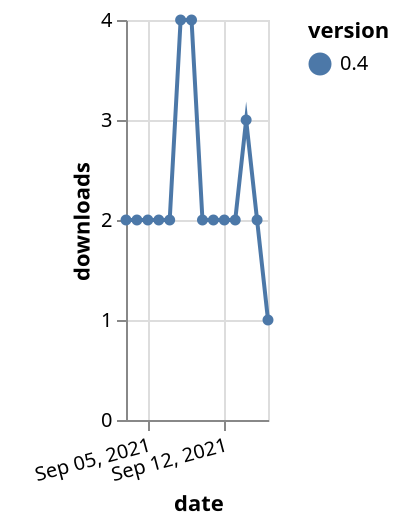 {"$schema": "https://vega.github.io/schema/vega-lite/v5.json", "description": "A simple bar chart with embedded data.", "data": {"values": [{"date": "2021-09-03", "total": 6295, "delta": 2, "version": "0.4"}, {"date": "2021-09-04", "total": 6297, "delta": 2, "version": "0.4"}, {"date": "2021-09-05", "total": 6299, "delta": 2, "version": "0.4"}, {"date": "2021-09-06", "total": 6301, "delta": 2, "version": "0.4"}, {"date": "2021-09-07", "total": 6303, "delta": 2, "version": "0.4"}, {"date": "2021-09-08", "total": 6307, "delta": 4, "version": "0.4"}, {"date": "2021-09-09", "total": 6311, "delta": 4, "version": "0.4"}, {"date": "2021-09-10", "total": 6313, "delta": 2, "version": "0.4"}, {"date": "2021-09-11", "total": 6315, "delta": 2, "version": "0.4"}, {"date": "2021-09-12", "total": 6317, "delta": 2, "version": "0.4"}, {"date": "2021-09-13", "total": 6319, "delta": 2, "version": "0.4"}, {"date": "2021-09-14", "total": 6322, "delta": 3, "version": "0.4"}, {"date": "2021-09-15", "total": 6324, "delta": 2, "version": "0.4"}, {"date": "2021-09-16", "total": 6325, "delta": 1, "version": "0.4"}]}, "width": "container", "mark": {"type": "line", "point": {"filled": true}}, "encoding": {"x": {"field": "date", "type": "temporal", "timeUnit": "yearmonthdate", "title": "date", "axis": {"labelAngle": -15}}, "y": {"field": "delta", "type": "quantitative", "title": "downloads"}, "color": {"field": "version", "type": "nominal"}, "tooltip": {"field": "delta"}}}